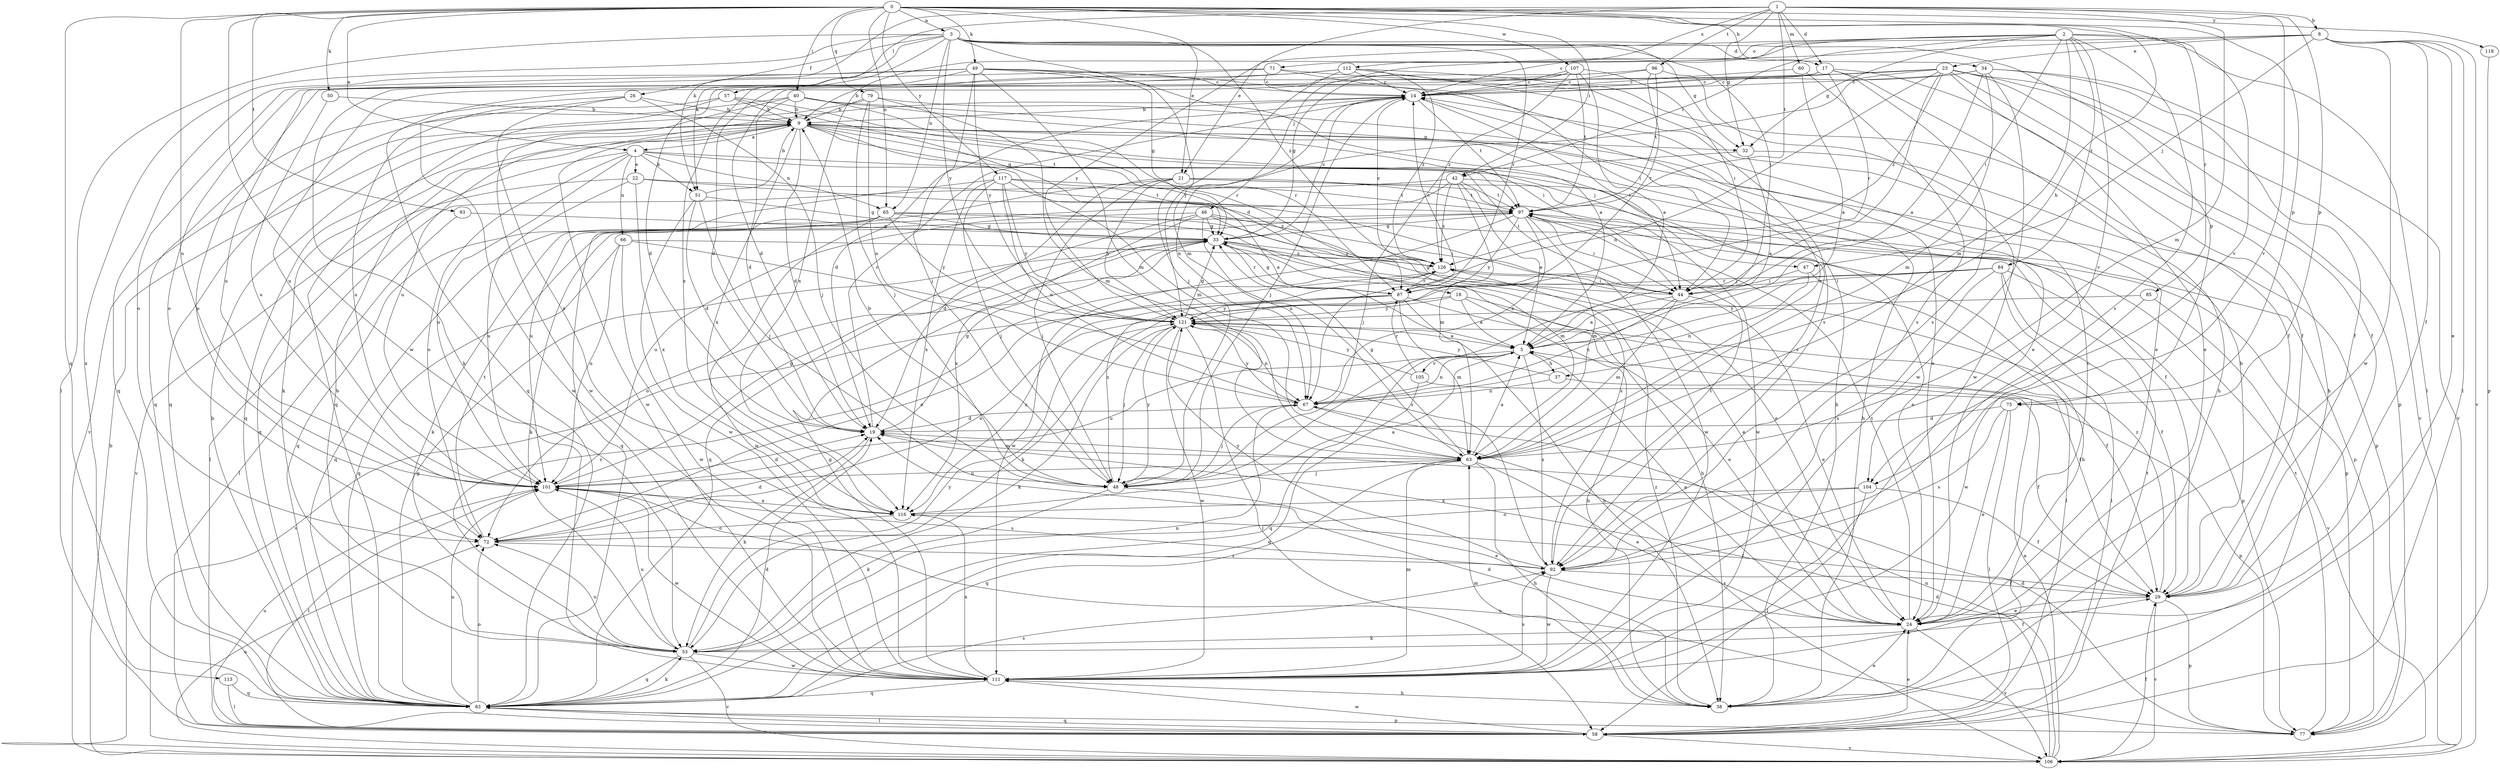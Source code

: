 strict digraph  {
0;
1;
2;
3;
4;
5;
8;
9;
14;
17;
18;
19;
21;
22;
23;
24;
26;
29;
32;
33;
34;
37;
38;
40;
42;
44;
46;
47;
48;
49;
50;
51;
53;
57;
58;
60;
63;
65;
66;
67;
71;
72;
75;
77;
79;
83;
84;
85;
87;
92;
93;
96;
97;
101;
104;
105;
106;
107;
111;
112;
113;
116;
117;
118;
121;
126;
0 -> 3  [label=a];
0 -> 4  [label=a];
0 -> 21  [label=e];
0 -> 34  [label=h];
0 -> 37  [label=h];
0 -> 40  [label=i];
0 -> 42  [label=i];
0 -> 49  [label=k];
0 -> 50  [label=k];
0 -> 65  [label=n];
0 -> 75  [label=p];
0 -> 79  [label=q];
0 -> 83  [label=q];
0 -> 93  [label=t];
0 -> 101  [label=u];
0 -> 104  [label=v];
0 -> 107  [label=w];
0 -> 111  [label=w];
0 -> 117  [label=y];
0 -> 118  [label=y];
1 -> 8  [label=b];
1 -> 17  [label=d];
1 -> 21  [label=e];
1 -> 32  [label=g];
1 -> 51  [label=k];
1 -> 57  [label=l];
1 -> 60  [label=m];
1 -> 63  [label=m];
1 -> 75  [label=p];
1 -> 96  [label=t];
1 -> 97  [label=t];
1 -> 104  [label=v];
1 -> 112  [label=x];
2 -> 14  [label=c];
2 -> 32  [label=g];
2 -> 42  [label=i];
2 -> 44  [label=i];
2 -> 58  [label=l];
2 -> 63  [label=m];
2 -> 71  [label=o];
2 -> 84  [label=r];
2 -> 85  [label=r];
2 -> 92  [label=s];
2 -> 104  [label=v];
2 -> 121  [label=y];
3 -> 17  [label=d];
3 -> 26  [label=f];
3 -> 32  [label=g];
3 -> 44  [label=i];
3 -> 51  [label=k];
3 -> 58  [label=l];
3 -> 63  [label=m];
3 -> 65  [label=n];
3 -> 75  [label=p];
3 -> 87  [label=r];
3 -> 113  [label=x];
3 -> 116  [label=x];
3 -> 121  [label=y];
3 -> 126  [label=z];
4 -> 22  [label=e];
4 -> 29  [label=f];
4 -> 44  [label=i];
4 -> 51  [label=k];
4 -> 65  [label=n];
4 -> 66  [label=n];
4 -> 72  [label=o];
4 -> 83  [label=q];
4 -> 101  [label=u];
5 -> 37  [label=h];
5 -> 67  [label=n];
5 -> 83  [label=q];
5 -> 92  [label=s];
5 -> 101  [label=u];
5 -> 105  [label=v];
8 -> 23  [label=e];
8 -> 24  [label=e];
8 -> 29  [label=f];
8 -> 46  [label=j];
8 -> 47  [label=j];
8 -> 58  [label=l];
8 -> 106  [label=v];
8 -> 111  [label=w];
8 -> 116  [label=x];
9 -> 4  [label=a];
9 -> 18  [label=d];
9 -> 19  [label=d];
9 -> 32  [label=g];
9 -> 38  [label=h];
9 -> 47  [label=j];
9 -> 53  [label=k];
9 -> 63  [label=m];
9 -> 83  [label=q];
9 -> 92  [label=s];
9 -> 97  [label=t];
9 -> 111  [label=w];
9 -> 116  [label=x];
14 -> 9  [label=b];
14 -> 19  [label=d];
14 -> 44  [label=i];
14 -> 48  [label=j];
14 -> 67  [label=n];
14 -> 97  [label=t];
14 -> 101  [label=u];
17 -> 14  [label=c];
17 -> 29  [label=f];
17 -> 38  [label=h];
17 -> 72  [label=o];
17 -> 87  [label=r];
17 -> 92  [label=s];
18 -> 5  [label=a];
18 -> 29  [label=f];
18 -> 38  [label=h];
18 -> 72  [label=o];
18 -> 121  [label=y];
19 -> 14  [label=c];
19 -> 33  [label=g];
19 -> 53  [label=k];
19 -> 63  [label=m];
21 -> 19  [label=d];
21 -> 48  [label=j];
21 -> 77  [label=p];
21 -> 83  [label=q];
21 -> 97  [label=t];
21 -> 111  [label=w];
21 -> 121  [label=y];
22 -> 97  [label=t];
22 -> 101  [label=u];
22 -> 106  [label=v];
22 -> 116  [label=x];
22 -> 126  [label=z];
23 -> 9  [label=b];
23 -> 14  [label=c];
23 -> 24  [label=e];
23 -> 29  [label=f];
23 -> 38  [label=h];
23 -> 48  [label=j];
23 -> 67  [label=n];
23 -> 77  [label=p];
23 -> 106  [label=v];
23 -> 121  [label=y];
23 -> 126  [label=z];
24 -> 5  [label=a];
24 -> 14  [label=c];
24 -> 53  [label=k];
24 -> 97  [label=t];
24 -> 106  [label=v];
26 -> 9  [label=b];
26 -> 48  [label=j];
26 -> 83  [label=q];
26 -> 111  [label=w];
26 -> 116  [label=x];
29 -> 9  [label=b];
29 -> 24  [label=e];
29 -> 77  [label=p];
29 -> 106  [label=v];
29 -> 126  [label=z];
32 -> 5  [label=a];
32 -> 48  [label=j];
32 -> 77  [label=p];
33 -> 14  [label=c];
33 -> 24  [label=e];
33 -> 38  [label=h];
33 -> 72  [label=o];
33 -> 87  [label=r];
33 -> 126  [label=z];
34 -> 5  [label=a];
34 -> 14  [label=c];
34 -> 19  [label=d];
34 -> 29  [label=f];
34 -> 63  [label=m];
34 -> 106  [label=v];
34 -> 111  [label=w];
37 -> 67  [label=n];
37 -> 77  [label=p];
37 -> 121  [label=y];
38 -> 19  [label=d];
38 -> 24  [label=e];
38 -> 63  [label=m];
38 -> 126  [label=z];
40 -> 9  [label=b];
40 -> 19  [label=d];
40 -> 38  [label=h];
40 -> 44  [label=i];
40 -> 87  [label=r];
40 -> 106  [label=v];
40 -> 111  [label=w];
42 -> 5  [label=a];
42 -> 24  [label=e];
42 -> 58  [label=l];
42 -> 63  [label=m];
42 -> 97  [label=t];
42 -> 101  [label=u];
42 -> 126  [label=z];
44 -> 5  [label=a];
44 -> 24  [label=e];
44 -> 33  [label=g];
44 -> 63  [label=m];
44 -> 67  [label=n];
46 -> 33  [label=g];
46 -> 44  [label=i];
46 -> 63  [label=m];
46 -> 67  [label=n];
46 -> 77  [label=p];
46 -> 83  [label=q];
46 -> 101  [label=u];
46 -> 116  [label=x];
47 -> 44  [label=i];
47 -> 58  [label=l];
47 -> 67  [label=n];
48 -> 9  [label=b];
48 -> 24  [label=e];
48 -> 53  [label=k];
48 -> 121  [label=y];
48 -> 126  [label=z];
49 -> 5  [label=a];
49 -> 14  [label=c];
49 -> 19  [label=d];
49 -> 24  [label=e];
49 -> 33  [label=g];
49 -> 48  [label=j];
49 -> 63  [label=m];
49 -> 72  [label=o];
49 -> 83  [label=q];
49 -> 121  [label=y];
50 -> 9  [label=b];
50 -> 101  [label=u];
51 -> 9  [label=b];
51 -> 19  [label=d];
51 -> 33  [label=g];
51 -> 48  [label=j];
51 -> 111  [label=w];
53 -> 9  [label=b];
53 -> 29  [label=f];
53 -> 67  [label=n];
53 -> 72  [label=o];
53 -> 83  [label=q];
53 -> 101  [label=u];
53 -> 106  [label=v];
53 -> 111  [label=w];
53 -> 121  [label=y];
53 -> 126  [label=z];
57 -> 9  [label=b];
57 -> 33  [label=g];
57 -> 83  [label=q];
57 -> 87  [label=r];
57 -> 101  [label=u];
58 -> 24  [label=e];
58 -> 83  [label=q];
58 -> 97  [label=t];
58 -> 101  [label=u];
58 -> 106  [label=v];
58 -> 111  [label=w];
60 -> 5  [label=a];
60 -> 14  [label=c];
60 -> 92  [label=s];
63 -> 5  [label=a];
63 -> 14  [label=c];
63 -> 24  [label=e];
63 -> 33  [label=g];
63 -> 38  [label=h];
63 -> 48  [label=j];
63 -> 83  [label=q];
63 -> 101  [label=u];
65 -> 24  [label=e];
65 -> 33  [label=g];
65 -> 53  [label=k];
65 -> 83  [label=q];
65 -> 92  [label=s];
65 -> 111  [label=w];
65 -> 121  [label=y];
66 -> 83  [label=q];
66 -> 92  [label=s];
66 -> 101  [label=u];
66 -> 111  [label=w];
66 -> 126  [label=z];
67 -> 19  [label=d];
67 -> 48  [label=j];
67 -> 106  [label=v];
67 -> 121  [label=y];
71 -> 14  [label=c];
71 -> 19  [label=d];
71 -> 24  [label=e];
71 -> 44  [label=i];
71 -> 72  [label=o];
72 -> 19  [label=d];
72 -> 92  [label=s];
72 -> 97  [label=t];
75 -> 19  [label=d];
75 -> 24  [label=e];
75 -> 58  [label=l];
75 -> 92  [label=s];
77 -> 19  [label=d];
77 -> 97  [label=t];
77 -> 101  [label=u];
79 -> 9  [label=b];
79 -> 24  [label=e];
79 -> 48  [label=j];
79 -> 63  [label=m];
79 -> 67  [label=n];
79 -> 83  [label=q];
83 -> 9  [label=b];
83 -> 19  [label=d];
83 -> 33  [label=g];
83 -> 53  [label=k];
83 -> 58  [label=l];
83 -> 72  [label=o];
83 -> 77  [label=p];
83 -> 92  [label=s];
83 -> 101  [label=u];
84 -> 29  [label=f];
84 -> 44  [label=i];
84 -> 53  [label=k];
84 -> 58  [label=l];
84 -> 77  [label=p];
84 -> 87  [label=r];
84 -> 92  [label=s];
85 -> 106  [label=v];
85 -> 111  [label=w];
85 -> 121  [label=y];
87 -> 14  [label=c];
87 -> 24  [label=e];
87 -> 33  [label=g];
87 -> 38  [label=h];
87 -> 63  [label=m];
87 -> 106  [label=v];
87 -> 116  [label=x];
87 -> 121  [label=y];
92 -> 29  [label=f];
92 -> 97  [label=t];
92 -> 111  [label=w];
92 -> 121  [label=y];
93 -> 33  [label=g];
93 -> 58  [label=l];
96 -> 14  [label=c];
96 -> 83  [label=q];
96 -> 87  [label=r];
96 -> 97  [label=t];
96 -> 111  [label=w];
97 -> 33  [label=g];
97 -> 38  [label=h];
97 -> 44  [label=i];
97 -> 53  [label=k];
97 -> 63  [label=m];
97 -> 67  [label=n];
97 -> 111  [label=w];
97 -> 121  [label=y];
101 -> 19  [label=d];
101 -> 33  [label=g];
101 -> 58  [label=l];
101 -> 92  [label=s];
101 -> 111  [label=w];
101 -> 116  [label=x];
104 -> 29  [label=f];
104 -> 58  [label=l];
104 -> 72  [label=o];
104 -> 116  [label=x];
105 -> 29  [label=f];
105 -> 83  [label=q];
105 -> 87  [label=r];
105 -> 121  [label=y];
106 -> 5  [label=a];
106 -> 9  [label=b];
106 -> 19  [label=d];
106 -> 29  [label=f];
106 -> 67  [label=n];
106 -> 72  [label=o];
107 -> 5  [label=a];
107 -> 14  [label=c];
107 -> 33  [label=g];
107 -> 44  [label=i];
107 -> 97  [label=t];
107 -> 101  [label=u];
107 -> 126  [label=z];
111 -> 33  [label=g];
111 -> 38  [label=h];
111 -> 63  [label=m];
111 -> 83  [label=q];
111 -> 92  [label=s];
111 -> 116  [label=x];
112 -> 14  [label=c];
112 -> 29  [label=f];
112 -> 48  [label=j];
112 -> 53  [label=k];
112 -> 92  [label=s];
112 -> 101  [label=u];
112 -> 126  [label=z];
113 -> 58  [label=l];
113 -> 83  [label=q];
116 -> 5  [label=a];
116 -> 29  [label=f];
116 -> 72  [label=o];
117 -> 5  [label=a];
117 -> 48  [label=j];
117 -> 67  [label=n];
117 -> 83  [label=q];
117 -> 97  [label=t];
117 -> 111  [label=w];
117 -> 116  [label=x];
117 -> 121  [label=y];
118 -> 77  [label=p];
121 -> 5  [label=a];
121 -> 29  [label=f];
121 -> 33  [label=g];
121 -> 48  [label=j];
121 -> 53  [label=k];
121 -> 58  [label=l];
121 -> 67  [label=n];
121 -> 111  [label=w];
126 -> 14  [label=c];
126 -> 44  [label=i];
126 -> 72  [label=o];
126 -> 87  [label=r];
}
